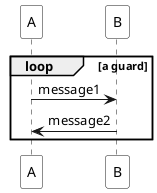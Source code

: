 @startuml
'https://plantuml.com/sequence-diagram
'skinparam monochrome true
skinparam shadowing false
skinparam ParticipantBackgroundColor white
'autonumber

loop a guard
A -> B: message1
B -> A: message2
end
@enduml